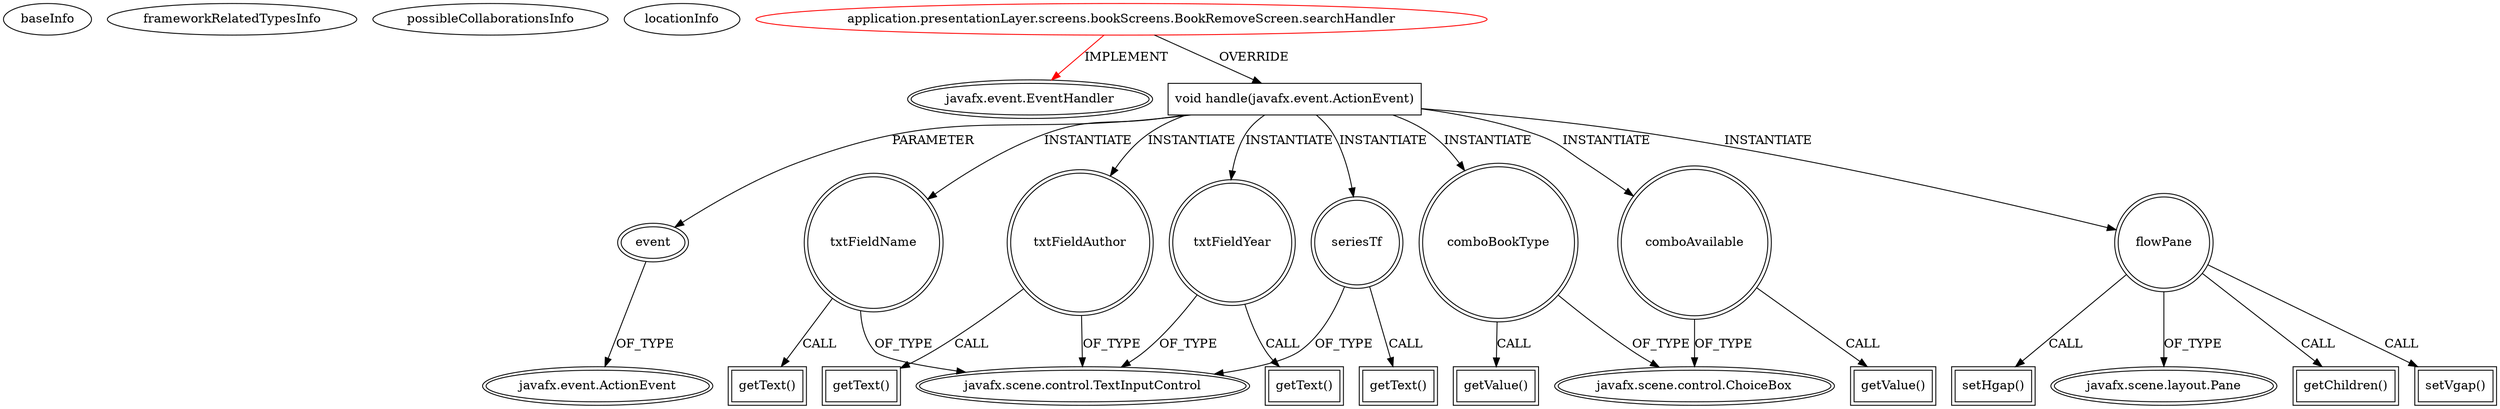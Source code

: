 digraph {
baseInfo[graphId=754,category="extension_graph",isAnonymous=false,possibleRelation=false]
frameworkRelatedTypesInfo[0="javafx.event.EventHandler"]
possibleCollaborationsInfo[]
locationInfo[projectName="KraiZeur-library",filePath="/KraiZeur-library/library-master/src/application/presentationLayer/screens/bookScreens/BookRemoveScreen.java",contextSignature="searchHandler",graphId="754"]
0[label="application.presentationLayer.screens.bookScreens.BookRemoveScreen.searchHandler",vertexType="ROOT_CLIENT_CLASS_DECLARATION",isFrameworkType=false,color=red]
1[label="javafx.event.EventHandler",vertexType="FRAMEWORK_INTERFACE_TYPE",isFrameworkType=true,peripheries=2]
2[label="void handle(javafx.event.ActionEvent)",vertexType="OVERRIDING_METHOD_DECLARATION",isFrameworkType=false,shape=box]
3[label="event",vertexType="PARAMETER_DECLARATION",isFrameworkType=true,peripheries=2]
4[label="javafx.event.ActionEvent",vertexType="FRAMEWORK_CLASS_TYPE",isFrameworkType=true,peripheries=2]
5[label="txtFieldName",vertexType="VARIABLE_EXPRESION",isFrameworkType=true,peripheries=2,shape=circle]
7[label="javafx.scene.control.TextInputControl",vertexType="FRAMEWORK_CLASS_TYPE",isFrameworkType=true,peripheries=2]
6[label="getText()",vertexType="INSIDE_CALL",isFrameworkType=true,peripheries=2,shape=box]
8[label="txtFieldAuthor",vertexType="VARIABLE_EXPRESION",isFrameworkType=true,peripheries=2,shape=circle]
9[label="getText()",vertexType="INSIDE_CALL",isFrameworkType=true,peripheries=2,shape=box]
11[label="txtFieldYear",vertexType="VARIABLE_EXPRESION",isFrameworkType=true,peripheries=2,shape=circle]
12[label="getText()",vertexType="INSIDE_CALL",isFrameworkType=true,peripheries=2,shape=box]
14[label="comboBookType",vertexType="VARIABLE_EXPRESION",isFrameworkType=true,peripheries=2,shape=circle]
16[label="javafx.scene.control.ChoiceBox",vertexType="FRAMEWORK_CLASS_TYPE",isFrameworkType=true,peripheries=2]
15[label="getValue()",vertexType="INSIDE_CALL",isFrameworkType=true,peripheries=2,shape=box]
17[label="seriesTf",vertexType="VARIABLE_EXPRESION",isFrameworkType=true,peripheries=2,shape=circle]
18[label="getText()",vertexType="INSIDE_CALL",isFrameworkType=true,peripheries=2,shape=box]
20[label="comboAvailable",vertexType="VARIABLE_EXPRESION",isFrameworkType=true,peripheries=2,shape=circle]
21[label="getValue()",vertexType="INSIDE_CALL",isFrameworkType=true,peripheries=2,shape=box]
23[label="flowPane",vertexType="VARIABLE_EXPRESION",isFrameworkType=true,peripheries=2,shape=circle]
25[label="javafx.scene.layout.Pane",vertexType="FRAMEWORK_CLASS_TYPE",isFrameworkType=true,peripheries=2]
24[label="getChildren()",vertexType="INSIDE_CALL",isFrameworkType=true,peripheries=2,shape=box]
27[label="setVgap()",vertexType="INSIDE_CALL",isFrameworkType=true,peripheries=2,shape=box]
29[label="setHgap()",vertexType="INSIDE_CALL",isFrameworkType=true,peripheries=2,shape=box]
0->1[label="IMPLEMENT",color=red]
0->2[label="OVERRIDE"]
3->4[label="OF_TYPE"]
2->3[label="PARAMETER"]
2->5[label="INSTANTIATE"]
5->7[label="OF_TYPE"]
5->6[label="CALL"]
2->8[label="INSTANTIATE"]
8->7[label="OF_TYPE"]
8->9[label="CALL"]
2->11[label="INSTANTIATE"]
11->7[label="OF_TYPE"]
11->12[label="CALL"]
2->14[label="INSTANTIATE"]
14->16[label="OF_TYPE"]
14->15[label="CALL"]
2->17[label="INSTANTIATE"]
17->7[label="OF_TYPE"]
17->18[label="CALL"]
2->20[label="INSTANTIATE"]
20->16[label="OF_TYPE"]
20->21[label="CALL"]
2->23[label="INSTANTIATE"]
23->25[label="OF_TYPE"]
23->24[label="CALL"]
23->27[label="CALL"]
23->29[label="CALL"]
}
